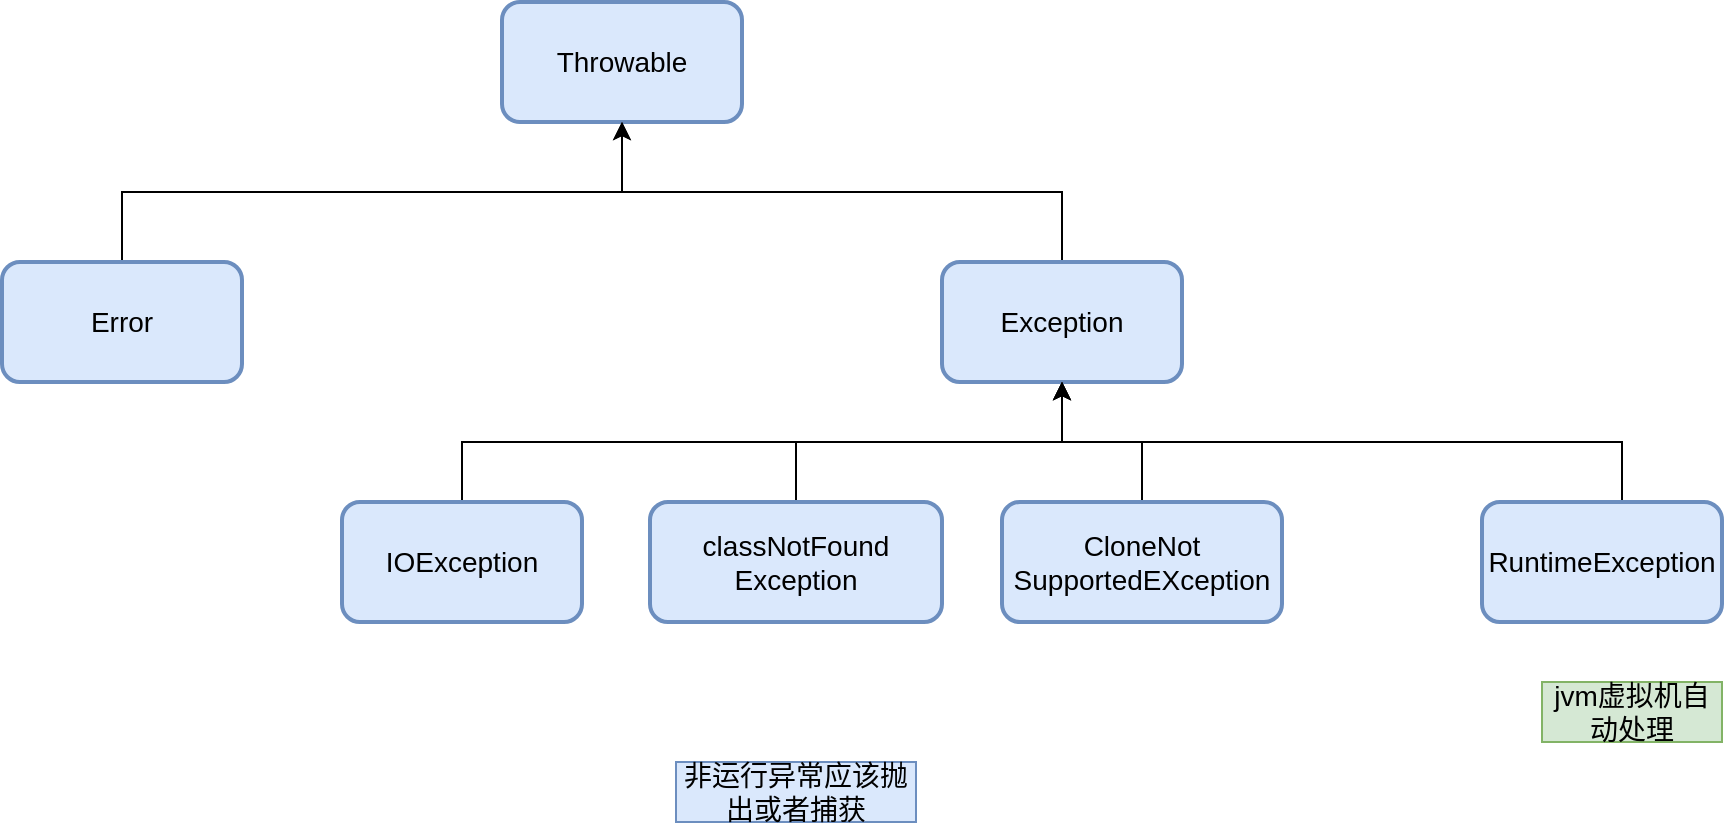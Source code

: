 <mxfile version="20.0.1" type="github">
  <diagram id="uG6HtOsC9IxRIHhdQnI7" name="第 1 页">
    <mxGraphModel dx="1038" dy="615" grid="1" gridSize="10" guides="1" tooltips="1" connect="1" arrows="1" fold="1" page="1" pageScale="1" pageWidth="827" pageHeight="1169" math="0" shadow="0">
      <root>
        <mxCell id="0" />
        <mxCell id="1" parent="0" />
        <mxCell id="iVna7ILbOfS7X9qmxqkN-1" value="Throwable" style="rounded=1;whiteSpace=wrap;html=1;strokeWidth=2;fontSize=14;fillColor=#dae8fc;strokeColor=#6c8ebf;" vertex="1" parent="1">
          <mxGeometry x="410" y="100" width="120" height="60" as="geometry" />
        </mxCell>
        <mxCell id="iVna7ILbOfS7X9qmxqkN-8" style="edgeStyle=orthogonalEdgeStyle;rounded=0;orthogonalLoop=1;jettySize=auto;html=1;entryX=0.5;entryY=1;entryDx=0;entryDy=0;exitX=0.5;exitY=0;exitDx=0;exitDy=0;" edge="1" parent="1" source="iVna7ILbOfS7X9qmxqkN-2" target="iVna7ILbOfS7X9qmxqkN-1">
          <mxGeometry relative="1" as="geometry" />
        </mxCell>
        <mxCell id="iVna7ILbOfS7X9qmxqkN-2" value="Error" style="rounded=1;whiteSpace=wrap;html=1;strokeWidth=2;fontSize=14;fillColor=#dae8fc;strokeColor=#6c8ebf;" vertex="1" parent="1">
          <mxGeometry x="160" y="230" width="120" height="60" as="geometry" />
        </mxCell>
        <mxCell id="iVna7ILbOfS7X9qmxqkN-9" style="edgeStyle=orthogonalEdgeStyle;rounded=0;orthogonalLoop=1;jettySize=auto;html=1;entryX=0.5;entryY=1;entryDx=0;entryDy=0;exitX=0.5;exitY=0;exitDx=0;exitDy=0;" edge="1" parent="1" source="iVna7ILbOfS7X9qmxqkN-3" target="iVna7ILbOfS7X9qmxqkN-1">
          <mxGeometry relative="1" as="geometry" />
        </mxCell>
        <mxCell id="iVna7ILbOfS7X9qmxqkN-3" value="Exception" style="rounded=1;whiteSpace=wrap;html=1;strokeWidth=2;fontSize=14;fillColor=#dae8fc;strokeColor=#6c8ebf;" vertex="1" parent="1">
          <mxGeometry x="630" y="230" width="120" height="60" as="geometry" />
        </mxCell>
        <mxCell id="iVna7ILbOfS7X9qmxqkN-11" style="edgeStyle=orthogonalEdgeStyle;rounded=0;orthogonalLoop=1;jettySize=auto;html=1;entryX=0.5;entryY=1;entryDx=0;entryDy=0;" edge="1" parent="1" source="iVna7ILbOfS7X9qmxqkN-4" target="iVna7ILbOfS7X9qmxqkN-3">
          <mxGeometry relative="1" as="geometry" />
        </mxCell>
        <mxCell id="iVna7ILbOfS7X9qmxqkN-4" value="classNotFound&lt;br&gt;Exception" style="rounded=1;whiteSpace=wrap;html=1;strokeWidth=2;fontSize=14;fillColor=#dae8fc;strokeColor=#6c8ebf;" vertex="1" parent="1">
          <mxGeometry x="484" y="350" width="146" height="60" as="geometry" />
        </mxCell>
        <mxCell id="iVna7ILbOfS7X9qmxqkN-13" style="edgeStyle=orthogonalEdgeStyle;rounded=0;orthogonalLoop=1;jettySize=auto;html=1;entryX=0.5;entryY=1;entryDx=0;entryDy=0;" edge="1" parent="1" source="iVna7ILbOfS7X9qmxqkN-5" target="iVna7ILbOfS7X9qmxqkN-3">
          <mxGeometry relative="1" as="geometry">
            <Array as="points">
              <mxPoint x="970" y="320" />
              <mxPoint x="690" y="320" />
            </Array>
          </mxGeometry>
        </mxCell>
        <mxCell id="iVna7ILbOfS7X9qmxqkN-5" value="RuntimeException" style="rounded=1;whiteSpace=wrap;html=1;strokeWidth=2;fontSize=14;fillColor=#dae8fc;strokeColor=#6c8ebf;" vertex="1" parent="1">
          <mxGeometry x="900" y="350" width="120" height="60" as="geometry" />
        </mxCell>
        <mxCell id="iVna7ILbOfS7X9qmxqkN-10" style="edgeStyle=orthogonalEdgeStyle;rounded=0;orthogonalLoop=1;jettySize=auto;html=1;entryX=0.5;entryY=1;entryDx=0;entryDy=0;" edge="1" parent="1" source="iVna7ILbOfS7X9qmxqkN-6" target="iVna7ILbOfS7X9qmxqkN-3">
          <mxGeometry relative="1" as="geometry">
            <Array as="points">
              <mxPoint x="390" y="320" />
              <mxPoint x="690" y="320" />
            </Array>
          </mxGeometry>
        </mxCell>
        <mxCell id="iVna7ILbOfS7X9qmxqkN-6" value="IOException" style="rounded=1;whiteSpace=wrap;html=1;strokeWidth=2;fontSize=14;fillColor=#dae8fc;strokeColor=#6c8ebf;" vertex="1" parent="1">
          <mxGeometry x="330" y="350" width="120" height="60" as="geometry" />
        </mxCell>
        <mxCell id="iVna7ILbOfS7X9qmxqkN-12" style="edgeStyle=orthogonalEdgeStyle;rounded=0;orthogonalLoop=1;jettySize=auto;html=1;entryX=0.5;entryY=1;entryDx=0;entryDy=0;" edge="1" parent="1" source="iVna7ILbOfS7X9qmxqkN-7" target="iVna7ILbOfS7X9qmxqkN-3">
          <mxGeometry relative="1" as="geometry" />
        </mxCell>
        <mxCell id="iVna7ILbOfS7X9qmxqkN-7" value="CloneNot&lt;br&gt;SupportedEXception" style="rounded=1;whiteSpace=wrap;html=1;strokeWidth=2;fontSize=14;fillColor=#dae8fc;strokeColor=#6c8ebf;" vertex="1" parent="1">
          <mxGeometry x="660" y="350" width="140" height="60" as="geometry" />
        </mxCell>
        <mxCell id="iVna7ILbOfS7X9qmxqkN-16" value="jvm虚拟机自动处理" style="text;html=1;strokeColor=#82b366;fillColor=#d5e8d4;align=center;verticalAlign=middle;whiteSpace=wrap;rounded=0;fontSize=14;" vertex="1" parent="1">
          <mxGeometry x="930" y="440" width="90" height="30" as="geometry" />
        </mxCell>
        <mxCell id="iVna7ILbOfS7X9qmxqkN-17" value="非运行异常应该抛出或者捕获" style="text;html=1;strokeColor=#6c8ebf;fillColor=#dae8fc;align=center;verticalAlign=middle;whiteSpace=wrap;rounded=0;fontSize=14;" vertex="1" parent="1">
          <mxGeometry x="497" y="480" width="120" height="30" as="geometry" />
        </mxCell>
      </root>
    </mxGraphModel>
  </diagram>
</mxfile>
